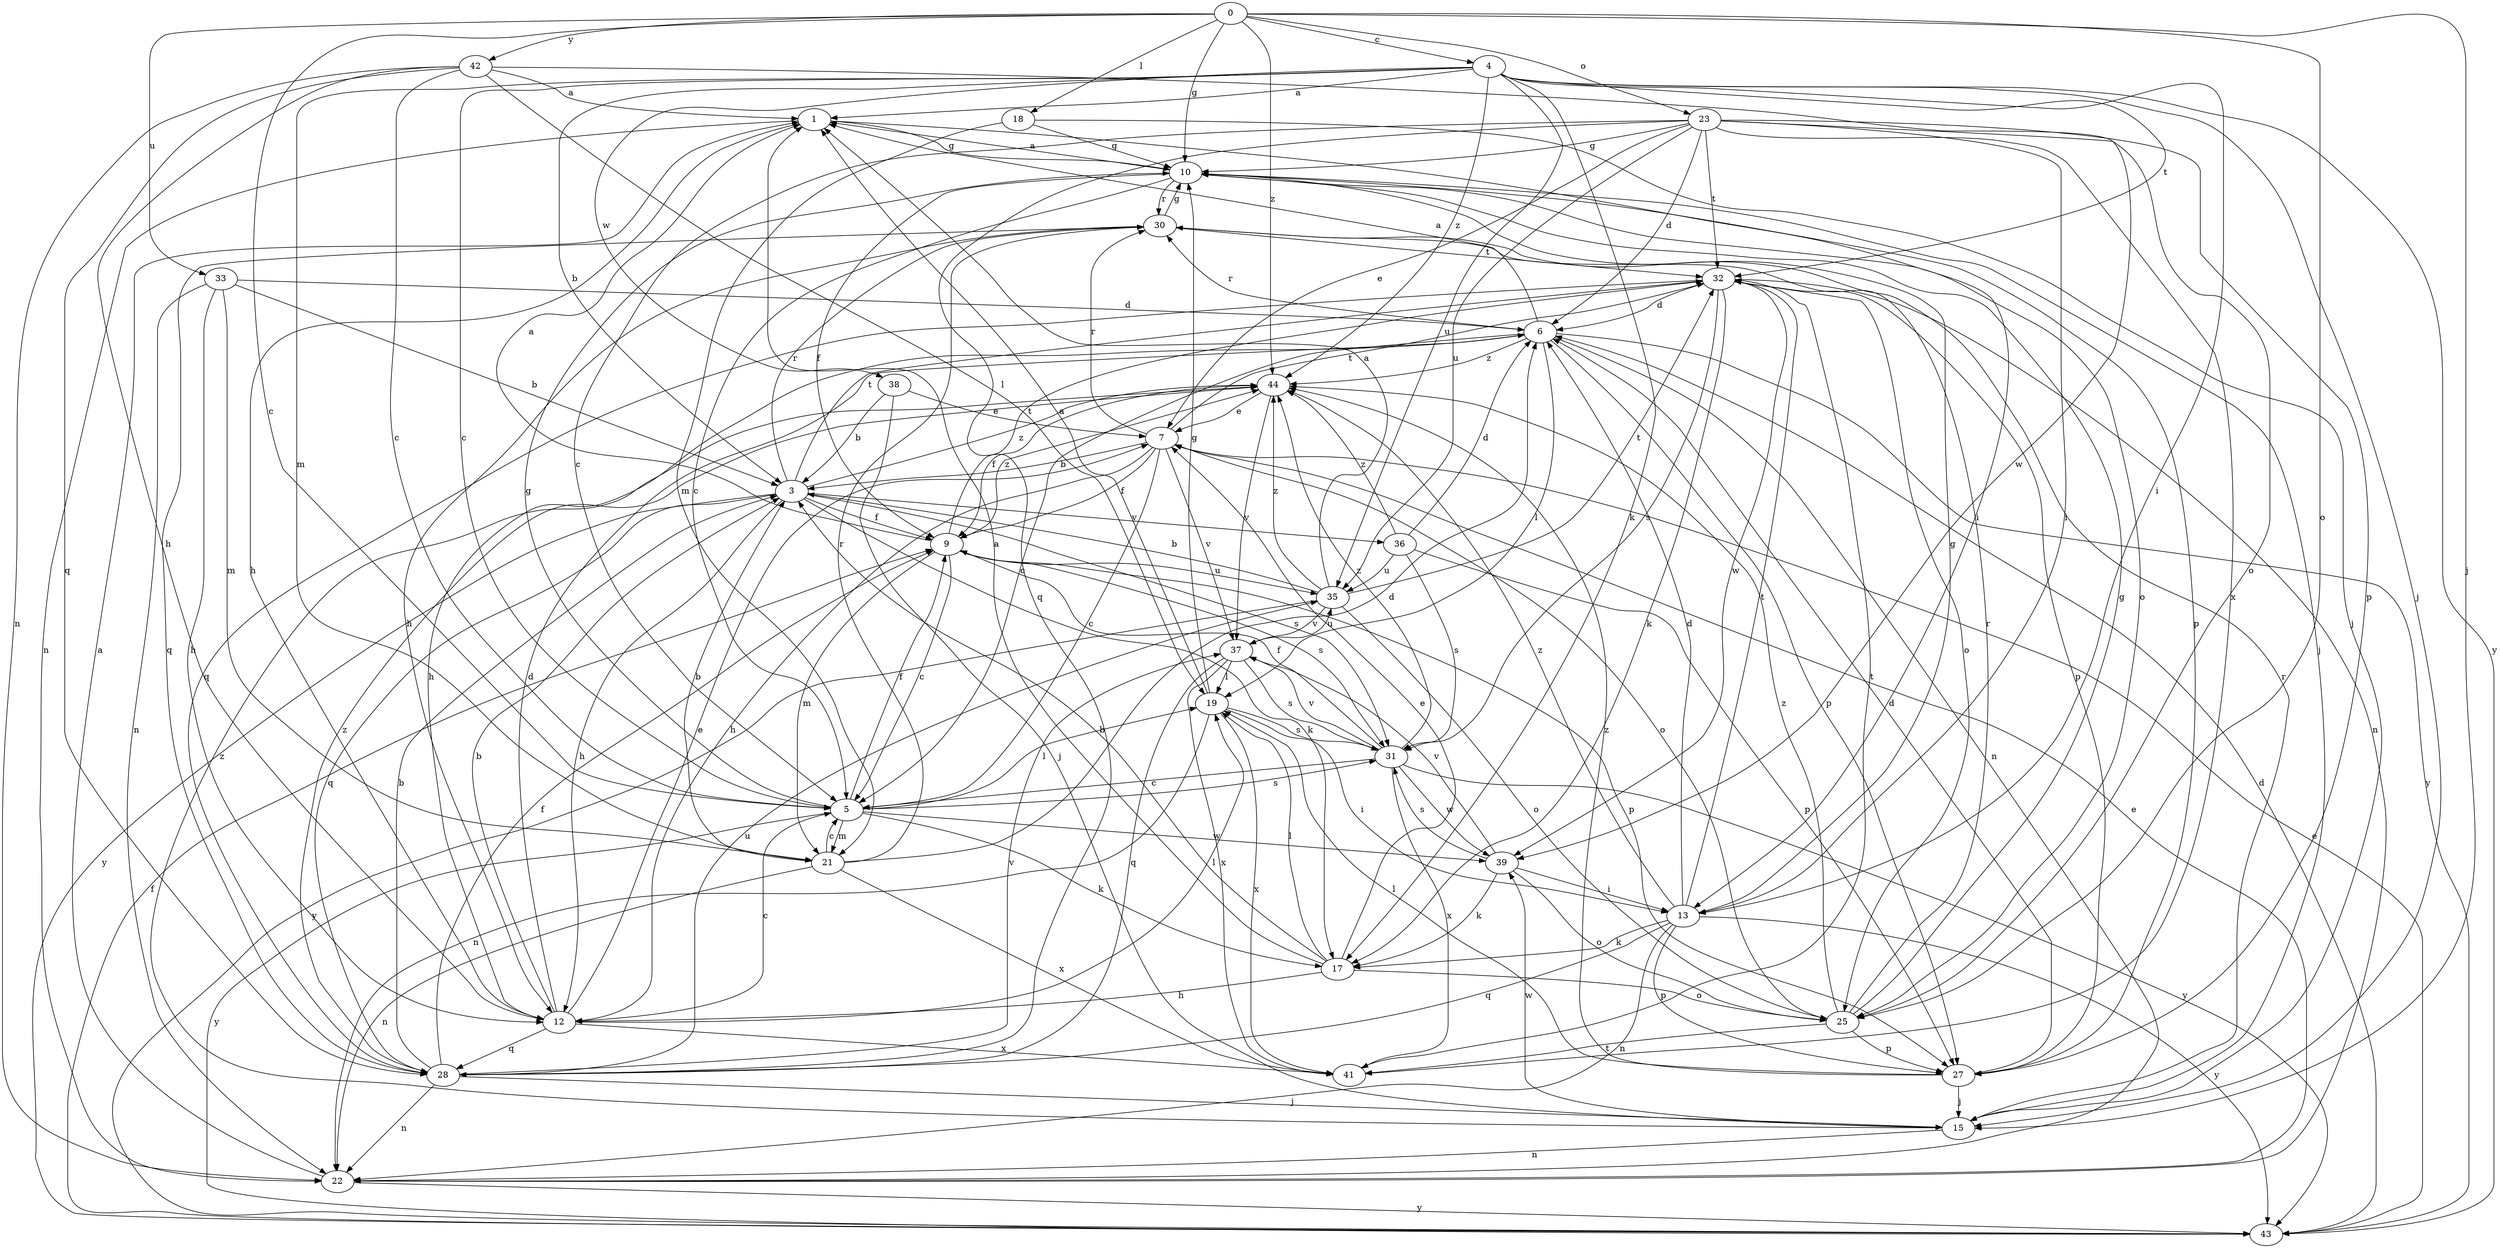 strict digraph  {
0;
1;
3;
4;
5;
6;
7;
9;
10;
12;
13;
15;
17;
18;
19;
21;
22;
23;
25;
27;
28;
30;
31;
32;
33;
35;
36;
37;
38;
39;
41;
42;
43;
44;
0 -> 4  [label=c];
0 -> 5  [label=c];
0 -> 10  [label=g];
0 -> 15  [label=j];
0 -> 18  [label=l];
0 -> 23  [label=o];
0 -> 25  [label=o];
0 -> 33  [label=u];
0 -> 42  [label=y];
0 -> 44  [label=z];
1 -> 10  [label=g];
1 -> 12  [label=h];
1 -> 13  [label=i];
1 -> 22  [label=n];
3 -> 9  [label=f];
3 -> 12  [label=h];
3 -> 17  [label=k];
3 -> 28  [label=q];
3 -> 30  [label=r];
3 -> 31  [label=s];
3 -> 32  [label=t];
3 -> 36  [label=v];
3 -> 43  [label=y];
3 -> 44  [label=z];
4 -> 1  [label=a];
4 -> 3  [label=b];
4 -> 5  [label=c];
4 -> 13  [label=i];
4 -> 15  [label=j];
4 -> 17  [label=k];
4 -> 21  [label=m];
4 -> 32  [label=t];
4 -> 35  [label=u];
4 -> 38  [label=w];
4 -> 43  [label=y];
4 -> 44  [label=z];
5 -> 9  [label=f];
5 -> 10  [label=g];
5 -> 17  [label=k];
5 -> 19  [label=l];
5 -> 21  [label=m];
5 -> 31  [label=s];
5 -> 39  [label=w];
5 -> 43  [label=y];
6 -> 1  [label=a];
6 -> 5  [label=c];
6 -> 12  [label=h];
6 -> 19  [label=l];
6 -> 22  [label=n];
6 -> 27  [label=p];
6 -> 30  [label=r];
6 -> 43  [label=y];
6 -> 44  [label=z];
7 -> 3  [label=b];
7 -> 5  [label=c];
7 -> 9  [label=f];
7 -> 12  [label=h];
7 -> 25  [label=o];
7 -> 30  [label=r];
7 -> 32  [label=t];
7 -> 37  [label=v];
9 -> 1  [label=a];
9 -> 5  [label=c];
9 -> 21  [label=m];
9 -> 27  [label=p];
9 -> 31  [label=s];
9 -> 32  [label=t];
9 -> 35  [label=u];
9 -> 44  [label=z];
10 -> 1  [label=a];
10 -> 5  [label=c];
10 -> 9  [label=f];
10 -> 15  [label=j];
10 -> 25  [label=o];
10 -> 27  [label=p];
10 -> 30  [label=r];
12 -> 3  [label=b];
12 -> 5  [label=c];
12 -> 6  [label=d];
12 -> 7  [label=e];
12 -> 19  [label=l];
12 -> 28  [label=q];
12 -> 41  [label=x];
13 -> 6  [label=d];
13 -> 10  [label=g];
13 -> 17  [label=k];
13 -> 22  [label=n];
13 -> 27  [label=p];
13 -> 28  [label=q];
13 -> 32  [label=t];
13 -> 43  [label=y];
13 -> 44  [label=z];
15 -> 22  [label=n];
15 -> 30  [label=r];
15 -> 39  [label=w];
15 -> 44  [label=z];
17 -> 1  [label=a];
17 -> 3  [label=b];
17 -> 7  [label=e];
17 -> 12  [label=h];
17 -> 19  [label=l];
17 -> 25  [label=o];
18 -> 10  [label=g];
18 -> 15  [label=j];
18 -> 21  [label=m];
19 -> 1  [label=a];
19 -> 10  [label=g];
19 -> 13  [label=i];
19 -> 22  [label=n];
19 -> 31  [label=s];
19 -> 41  [label=x];
21 -> 3  [label=b];
21 -> 5  [label=c];
21 -> 6  [label=d];
21 -> 22  [label=n];
21 -> 30  [label=r];
21 -> 41  [label=x];
22 -> 1  [label=a];
22 -> 7  [label=e];
22 -> 43  [label=y];
23 -> 5  [label=c];
23 -> 6  [label=d];
23 -> 7  [label=e];
23 -> 10  [label=g];
23 -> 13  [label=i];
23 -> 25  [label=o];
23 -> 27  [label=p];
23 -> 28  [label=q];
23 -> 32  [label=t];
23 -> 35  [label=u];
23 -> 41  [label=x];
25 -> 10  [label=g];
25 -> 27  [label=p];
25 -> 30  [label=r];
25 -> 44  [label=z];
25 -> 41  [label=t];
27 -> 6  [label=d];
27 -> 15  [label=j];
27 -> 19  [label=l];
27 -> 44  [label=z];
28 -> 3  [label=b];
28 -> 9  [label=f];
28 -> 15  [label=j];
28 -> 22  [label=n];
28 -> 35  [label=u];
28 -> 37  [label=v];
28 -> 44  [label=z];
30 -> 10  [label=g];
30 -> 12  [label=h];
30 -> 28  [label=q];
30 -> 32  [label=t];
31 -> 5  [label=c];
31 -> 9  [label=f];
31 -> 37  [label=v];
31 -> 39  [label=w];
31 -> 41  [label=x];
31 -> 43  [label=y];
31 -> 44  [label=z];
32 -> 6  [label=d];
32 -> 17  [label=k];
32 -> 22  [label=n];
32 -> 25  [label=o];
32 -> 27  [label=p];
32 -> 28  [label=q];
32 -> 31  [label=s];
32 -> 39  [label=w];
33 -> 3  [label=b];
33 -> 6  [label=d];
33 -> 12  [label=h];
33 -> 21  [label=m];
33 -> 22  [label=n];
35 -> 1  [label=a];
35 -> 3  [label=b];
35 -> 25  [label=o];
35 -> 32  [label=t];
35 -> 37  [label=v];
35 -> 43  [label=y];
35 -> 44  [label=z];
36 -> 6  [label=d];
36 -> 27  [label=p];
36 -> 31  [label=s];
36 -> 35  [label=u];
36 -> 44  [label=z];
37 -> 19  [label=l];
37 -> 28  [label=q];
37 -> 31  [label=s];
37 -> 35  [label=u];
37 -> 41  [label=x];
38 -> 3  [label=b];
38 -> 7  [label=e];
38 -> 15  [label=j];
39 -> 13  [label=i];
39 -> 17  [label=k];
39 -> 25  [label=o];
39 -> 31  [label=s];
39 -> 37  [label=v];
41 -> 32  [label=t];
42 -> 1  [label=a];
42 -> 5  [label=c];
42 -> 12  [label=h];
42 -> 19  [label=l];
42 -> 22  [label=n];
42 -> 28  [label=q];
42 -> 39  [label=w];
43 -> 6  [label=d];
43 -> 7  [label=e];
43 -> 9  [label=f];
44 -> 7  [label=e];
44 -> 9  [label=f];
44 -> 37  [label=v];
}
